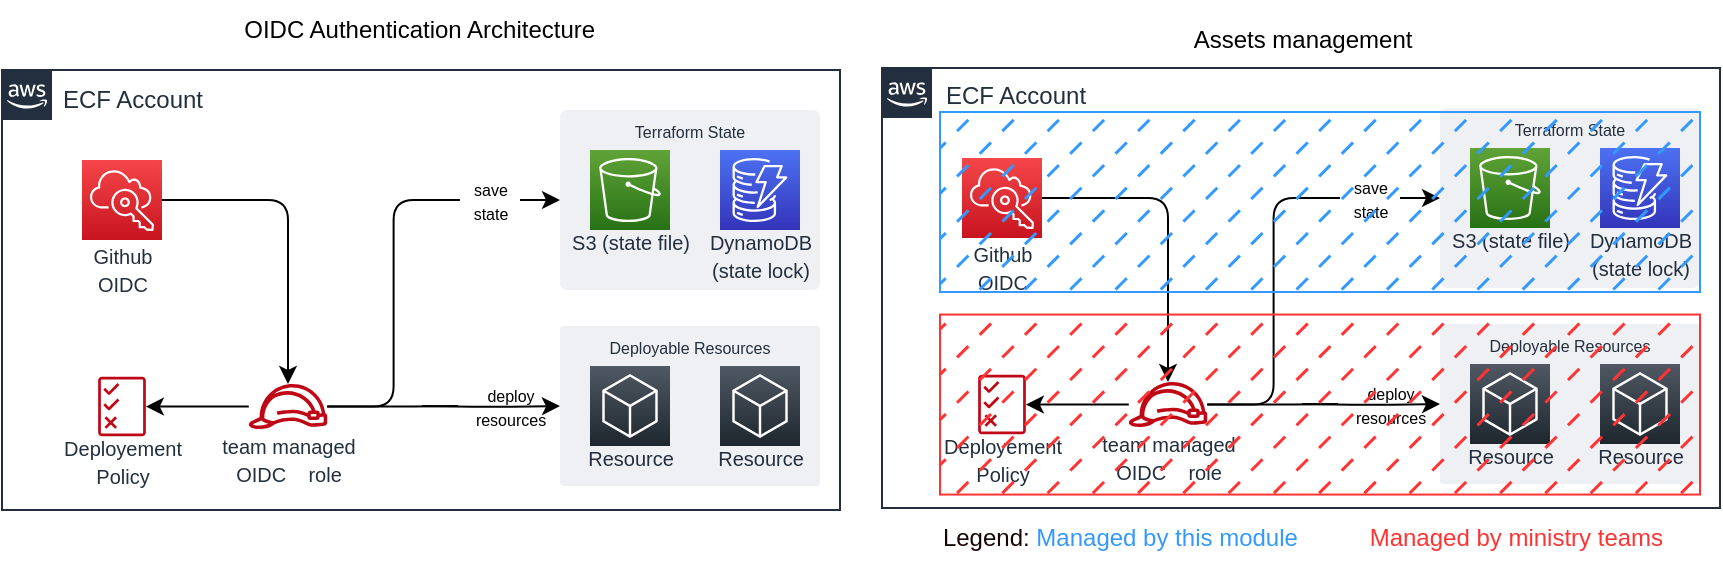 <mxfile version="20.4.0" type="device"><diagram id="qsbeYVtx3SdxwxdjMDCW" name="Page-1"><mxGraphModel dx="1348" dy="832" grid="1" gridSize="10" guides="1" tooltips="1" connect="1" arrows="1" fold="1" page="1" pageScale="1" pageWidth="827" pageHeight="1169" math="0" shadow="0"><root><mxCell id="0"/><mxCell id="1" parent="0"/><mxCell id="VwEJQ5QXsMSmzoeiw1QG-146" value="" style="points=[[0,0],[0.25,0],[0.5,0],[0.75,0],[1,0],[1,0.25],[1,0.5],[1,0.75],[1,1],[0.75,1],[0.5,1],[0.25,1],[0,1],[0,0.75],[0,0.5],[0,0.25]];outlineConnect=0;gradientColor=none;html=1;whiteSpace=wrap;fontSize=12;fontStyle=0;container=1;pointerEvents=0;collapsible=0;recursiveResize=0;shape=mxgraph.aws4.group;grIcon=mxgraph.aws4.group_aws_cloud_alt;strokeColor=#232F3E;fillColor=none;verticalAlign=top;align=left;spacingLeft=30;fontColor=#232F3E;dashed=0;rounded=1;fontFamily=Helvetica;" vertex="1" parent="1"><mxGeometry x="760" y="785" width="419" height="220" as="geometry"/></mxCell><mxCell id="VwEJQ5QXsMSmzoeiw1QG-147" value="&lt;font size=&quot;1&quot;&gt;Deployement&lt;br&gt;Policy&lt;br&gt;&lt;/font&gt;" style="sketch=0;outlineConnect=0;fontColor=#232F3E;gradientColor=none;fillColor=#BF0816;strokeColor=none;dashed=0;verticalLabelPosition=bottom;verticalAlign=top;align=center;html=1;fontSize=12;fontStyle=0;aspect=fixed;pointerEvents=1;shape=mxgraph.aws4.permissions;fontFamily=Helvetica;spacingTop=-8;" vertex="1" parent="VwEJQ5QXsMSmzoeiw1QG-146"><mxGeometry x="48.08" y="153.28" width="23.84" height="30" as="geometry"/></mxCell><mxCell id="VwEJQ5QXsMSmzoeiw1QG-164" value="" style="edgeStyle=orthogonalEdgeStyle;rounded=0;orthogonalLoop=1;jettySize=auto;html=1;" edge="1" parent="VwEJQ5QXsMSmzoeiw1QG-146" source="VwEJQ5QXsMSmzoeiw1QG-149" target="VwEJQ5QXsMSmzoeiw1QG-147"><mxGeometry relative="1" as="geometry"/></mxCell><mxCell id="VwEJQ5QXsMSmzoeiw1QG-149" value="&lt;font style=&quot;font-size: 10px;&quot;&gt;team managed&lt;br&gt;OIDC&amp;nbsp; &amp;nbsp; role&lt;/font&gt;" style="sketch=0;outlineConnect=0;fontColor=#232F3E;gradientColor=none;fillColor=#BF0816;strokeColor=none;dashed=0;verticalLabelPosition=bottom;verticalAlign=top;align=center;html=1;fontSize=12;fontStyle=0;aspect=fixed;pointerEvents=1;shape=mxgraph.aws4.role;spacingTop=-6;" vertex="1" parent="VwEJQ5QXsMSmzoeiw1QG-146"><mxGeometry x="123.0" y="157.0" width="40" height="22.56" as="geometry"/></mxCell><mxCell id="VwEJQ5QXsMSmzoeiw1QG-151" value="&lt;font style=&quot;font-size: 8px&quot;&gt;deploy&lt;br&gt;resources&lt;br&gt;&lt;/font&gt;" style="text;html=1;align=center;verticalAlign=middle;resizable=0;points=[];autosize=1;strokeColor=none;fillColor=none;fontSize=10;fontFamily=Helvetica;" vertex="1" parent="VwEJQ5QXsMSmzoeiw1QG-146"><mxGeometry x="229" y="153" width="50" height="30" as="geometry"/></mxCell><mxCell id="VwEJQ5QXsMSmzoeiw1QG-152" value="Terraform State" style="fillColor=#EFF0F3;strokeColor=none;dashed=0;verticalAlign=top;fontStyle=0;fontColor=#232F3D;fontFamily=Helvetica;fontSize=8;rounded=1;arcSize=4;" vertex="1" parent="VwEJQ5QXsMSmzoeiw1QG-146"><mxGeometry x="279" y="20" width="130" height="90" as="geometry"/></mxCell><mxCell id="VwEJQ5QXsMSmzoeiw1QG-153" value="&lt;font style=&quot;font-size: 10px;&quot;&gt;DynamoDB&lt;br&gt;(state lock)&lt;br&gt;&lt;/font&gt;" style="sketch=0;points=[[0,0,0],[0.25,0,0],[0.5,0,0],[0.75,0,0],[1,0,0],[0,1,0],[0.25,1,0],[0.5,1,0],[0.75,1,0],[1,1,0],[0,0.25,0],[0,0.5,0],[0,0.75,0],[1,0.25,0],[1,0.5,0],[1,0.75,0]];outlineConnect=0;fontColor=#232F3E;gradientColor=#4D72F3;gradientDirection=north;fillColor=#3334B9;strokeColor=#ffffff;dashed=0;verticalLabelPosition=bottom;verticalAlign=top;align=center;html=1;fontSize=12;fontStyle=0;aspect=fixed;shape=mxgraph.aws4.resourceIcon;resIcon=mxgraph.aws4.dynamodb;spacingTop=-8;" vertex="1" parent="VwEJQ5QXsMSmzoeiw1QG-146"><mxGeometry x="359" y="40" width="40" height="40" as="geometry"/></mxCell><mxCell id="VwEJQ5QXsMSmzoeiw1QG-154" value="&lt;font style=&quot;font-size: 10px;&quot;&gt;S3 (state file)&lt;/font&gt;" style="sketch=0;points=[[0,0,0],[0.25,0,0],[0.5,0,0],[0.75,0,0],[1,0,0],[0,1,0],[0.25,1,0],[0.5,1,0],[0.75,1,0],[1,1,0],[0,0.25,0],[0,0.5,0],[0,0.75,0],[1,0.25,0],[1,0.5,0],[1,0.75,0]];outlineConnect=0;fontColor=#232F3E;gradientColor=#60A337;gradientDirection=north;fillColor=#277116;strokeColor=#ffffff;dashed=0;verticalLabelPosition=bottom;verticalAlign=top;align=center;html=1;fontSize=12;fontStyle=0;aspect=fixed;shape=mxgraph.aws4.resourceIcon;resIcon=mxgraph.aws4.s3;fontFamily=Helvetica;spacingTop=-8;" vertex="1" parent="VwEJQ5QXsMSmzoeiw1QG-146"><mxGeometry x="294" y="40" width="40" height="40" as="geometry"/></mxCell><mxCell id="VwEJQ5QXsMSmzoeiw1QG-155" style="edgeStyle=orthogonalEdgeStyle;rounded=1;orthogonalLoop=1;jettySize=auto;html=1;entryX=0;entryY=0.5;entryDx=0;entryDy=0;fontFamily=Helvetica;fontSize=10;startArrow=none;" edge="1" parent="VwEJQ5QXsMSmzoeiw1QG-146" source="VwEJQ5QXsMSmzoeiw1QG-150" target="VwEJQ5QXsMSmzoeiw1QG-152"><mxGeometry relative="1" as="geometry"/></mxCell><mxCell id="VwEJQ5QXsMSmzoeiw1QG-156" value="Deployable Resources" style="fillColor=#EFF0F3;strokeColor=none;dashed=0;verticalAlign=top;fontStyle=0;fontColor=#232F3D;fontFamily=Helvetica;fontSize=8;rounded=1;arcSize=2;" vertex="1" parent="VwEJQ5QXsMSmzoeiw1QG-146"><mxGeometry x="279" y="128" width="130" height="80" as="geometry"/></mxCell><mxCell id="VwEJQ5QXsMSmzoeiw1QG-157" value="&lt;font style=&quot;font-size: 10px;&quot;&gt;Resource&lt;/font&gt;" style="sketch=0;points=[[0,0,0],[0.25,0,0],[0.5,0,0],[0.75,0,0],[1,0,0],[0,1,0],[0.25,1,0],[0.5,1,0],[0.75,1,0],[1,1,0],[0,0.25,0],[0,0.5,0],[0,0.75,0],[1,0.25,0],[1,0.5,0],[1,0.75,0]];gradientDirection=north;outlineConnect=0;fontColor=#232F3E;gradientColor=#505863;fillColor=#1E262E;strokeColor=#ffffff;dashed=0;verticalLabelPosition=bottom;verticalAlign=top;align=center;html=1;fontSize=12;fontStyle=0;aspect=fixed;shape=mxgraph.aws4.resourceIcon;resIcon=mxgraph.aws4.general;fontFamily=Helvetica;spacingTop=-8;" vertex="1" parent="VwEJQ5QXsMSmzoeiw1QG-146"><mxGeometry x="294" y="148" width="40" height="40" as="geometry"/></mxCell><mxCell id="VwEJQ5QXsMSmzoeiw1QG-158" value="&lt;font style=&quot;font-size: 10px;&quot;&gt;Resource&lt;/font&gt;" style="sketch=0;points=[[0,0,0],[0.25,0,0],[0.5,0,0],[0.75,0,0],[1,0,0],[0,1,0],[0.25,1,0],[0.5,1,0],[0.75,1,0],[1,1,0],[0,0.25,0],[0,0.5,0],[0,0.75,0],[1,0.25,0],[1,0.5,0],[1,0.75,0]];gradientDirection=north;outlineConnect=0;fontColor=#232F3E;gradientColor=#505863;fillColor=#1E262E;strokeColor=#ffffff;dashed=0;verticalLabelPosition=bottom;verticalAlign=top;align=center;html=1;fontSize=12;fontStyle=0;aspect=fixed;shape=mxgraph.aws4.resourceIcon;resIcon=mxgraph.aws4.general;fontFamily=Helvetica;spacingTop=-8;" vertex="1" parent="VwEJQ5QXsMSmzoeiw1QG-146"><mxGeometry x="359" y="148" width="40" height="40" as="geometry"/></mxCell><mxCell id="VwEJQ5QXsMSmzoeiw1QG-159" style="edgeStyle=orthogonalEdgeStyle;rounded=1;orthogonalLoop=1;jettySize=auto;html=1;entryX=0;entryY=0.5;entryDx=0;entryDy=0;fontFamily=Helvetica;fontSize=10;startArrow=none;" edge="1" parent="VwEJQ5QXsMSmzoeiw1QG-146" target="VwEJQ5QXsMSmzoeiw1QG-156"><mxGeometry relative="1" as="geometry"><mxPoint x="210" y="168" as="sourcePoint"/></mxGeometry></mxCell><mxCell id="VwEJQ5QXsMSmzoeiw1QG-160" value="" style="edgeStyle=orthogonalEdgeStyle;rounded=1;orthogonalLoop=1;jettySize=auto;html=1;entryX=-0.02;entryY=0.5;entryDx=0;entryDy=0;fontFamily=Helvetica;fontSize=10;endArrow=none;entryPerimeter=0;" edge="1" parent="VwEJQ5QXsMSmzoeiw1QG-146" source="VwEJQ5QXsMSmzoeiw1QG-149" target="VwEJQ5QXsMSmzoeiw1QG-151"><mxGeometry relative="1" as="geometry"><mxPoint x="582.513" y="-495" as="sourcePoint"/><mxPoint x="194.407" y="168" as="targetPoint"/></mxGeometry></mxCell><mxCell id="VwEJQ5QXsMSmzoeiw1QG-162" value="&lt;span style=&quot;font-size: 10px;&quot;&gt;Github&lt;br&gt;OIDC&lt;br&gt;&lt;/span&gt;" style="sketch=0;points=[[0,0,0],[0.25,0,0],[0.5,0,0],[0.75,0,0],[1,0,0],[0,1,0],[0.25,1,0],[0.5,1,0],[0.75,1,0],[1,1,0],[0,0.25,0],[0,0.5,0],[0,0.75,0],[1,0.25,0],[1,0.5,0],[1,0.75,0]];outlineConnect=0;fontColor=#232F3E;gradientColor=#F54749;gradientDirection=north;fillColor=#C7131F;strokeColor=#ffffff;dashed=0;verticalLabelPosition=bottom;verticalAlign=top;align=center;html=1;fontSize=12;fontStyle=0;aspect=fixed;shape=mxgraph.aws4.resourceIcon;resIcon=mxgraph.aws4.single_sign_on;spacingTop=-6;" vertex="1" parent="VwEJQ5QXsMSmzoeiw1QG-146"><mxGeometry x="40" y="45" width="40" height="40" as="geometry"/></mxCell><mxCell id="VwEJQ5QXsMSmzoeiw1QG-161" style="edgeStyle=orthogonalEdgeStyle;rounded=1;orthogonalLoop=1;jettySize=auto;html=1;fontFamily=Helvetica;fontSize=10;" edge="1" parent="VwEJQ5QXsMSmzoeiw1QG-146" source="VwEJQ5QXsMSmzoeiw1QG-162" target="VwEJQ5QXsMSmzoeiw1QG-149"><mxGeometry relative="1" as="geometry"/></mxCell><mxCell id="VwEJQ5QXsMSmzoeiw1QG-150" value="&lt;font style=&quot;font-size: 8px;&quot;&gt;save&lt;br&gt;state&lt;br&gt;&lt;/font&gt;" style="text;html=1;align=center;verticalAlign=middle;resizable=0;points=[];autosize=1;strokeColor=none;fillColor=none;fontSize=10;fontFamily=Helvetica;" vertex="1" parent="VwEJQ5QXsMSmzoeiw1QG-146"><mxGeometry x="229" y="50" width="30" height="30" as="geometry"/></mxCell><mxCell id="VwEJQ5QXsMSmzoeiw1QG-165" value="" style="edgeStyle=orthogonalEdgeStyle;rounded=1;orthogonalLoop=1;jettySize=auto;html=1;entryX=0;entryY=0.5;entryDx=0;entryDy=0;fontFamily=Helvetica;fontSize=10;endArrow=none;" edge="1" parent="VwEJQ5QXsMSmzoeiw1QG-146" source="VwEJQ5QXsMSmzoeiw1QG-149" target="VwEJQ5QXsMSmzoeiw1QG-150"><mxGeometry relative="1" as="geometry"><mxPoint x="1802.593" y="1118.3" as="sourcePoint"/><mxPoint x="1919" y="1015" as="targetPoint"/></mxGeometry></mxCell><mxCell id="VwEJQ5QXsMSmzoeiw1QG-190" value="&lt;span style=&quot;color: rgb(35, 47, 62); text-align: left;&quot;&gt;ECF Account&lt;/span&gt;" style="text;html=1;align=center;verticalAlign=middle;resizable=0;points=[];autosize=1;strokeColor=none;fillColor=none;fontColor=#190505;" vertex="1" parent="VwEJQ5QXsMSmzoeiw1QG-146"><mxGeometry x="20.0" width="90" height="30" as="geometry"/></mxCell><mxCell id="VwEJQ5QXsMSmzoeiw1QG-166" value="ECF Account" style="points=[[0,0],[0.25,0],[0.5,0],[0.75,0],[1,0],[1,0.25],[1,0.5],[1,0.75],[1,1],[0.75,1],[0.5,1],[0.25,1],[0,1],[0,0.75],[0,0.5],[0,0.25]];outlineConnect=0;gradientColor=none;html=1;whiteSpace=wrap;fontSize=12;fontStyle=0;container=1;pointerEvents=0;collapsible=0;recursiveResize=0;shape=mxgraph.aws4.group;grIcon=mxgraph.aws4.group_aws_cloud_alt;strokeColor=#232F3E;fillColor=none;verticalAlign=top;align=left;spacingLeft=30;fontColor=#232F3E;dashed=0;rounded=1;fontFamily=Helvetica;" vertex="1" parent="1"><mxGeometry x="1200" y="784" width="419" height="220" as="geometry"/></mxCell><mxCell id="VwEJQ5QXsMSmzoeiw1QG-167" value="&lt;font size=&quot;1&quot;&gt;Deployement&lt;br&gt;Policy&lt;br&gt;&lt;/font&gt;" style="sketch=0;outlineConnect=0;fontColor=#232F3E;gradientColor=none;fillColor=#BF0816;strokeColor=none;dashed=0;verticalLabelPosition=bottom;verticalAlign=top;align=center;html=1;fontSize=12;fontStyle=0;aspect=fixed;pointerEvents=1;shape=mxgraph.aws4.permissions;fontFamily=Helvetica;spacingTop=-8;" vertex="1" parent="VwEJQ5QXsMSmzoeiw1QG-166"><mxGeometry x="48.08" y="153.28" width="23.84" height="30" as="geometry"/></mxCell><mxCell id="VwEJQ5QXsMSmzoeiw1QG-168" value="" style="edgeStyle=orthogonalEdgeStyle;rounded=0;orthogonalLoop=1;jettySize=auto;html=1;" edge="1" parent="VwEJQ5QXsMSmzoeiw1QG-166" source="VwEJQ5QXsMSmzoeiw1QG-169" target="VwEJQ5QXsMSmzoeiw1QG-167"><mxGeometry relative="1" as="geometry"/></mxCell><mxCell id="VwEJQ5QXsMSmzoeiw1QG-169" value="&lt;font style=&quot;font-size: 10px;&quot;&gt;team managed&lt;br&gt;OIDC&amp;nbsp; &amp;nbsp; role&lt;/font&gt;" style="sketch=0;outlineConnect=0;fontColor=#232F3E;gradientColor=none;fillColor=#BF0816;strokeColor=none;dashed=0;verticalLabelPosition=bottom;verticalAlign=top;align=center;html=1;fontSize=12;fontStyle=0;aspect=fixed;pointerEvents=1;shape=mxgraph.aws4.role;spacingTop=-6;" vertex="1" parent="VwEJQ5QXsMSmzoeiw1QG-166"><mxGeometry x="123.0" y="157.0" width="40" height="22.56" as="geometry"/></mxCell><mxCell id="VwEJQ5QXsMSmzoeiw1QG-170" value="&lt;font style=&quot;font-size: 8px&quot;&gt;deploy&lt;br&gt;resources&lt;br&gt;&lt;/font&gt;" style="text;html=1;align=center;verticalAlign=middle;resizable=0;points=[];autosize=1;strokeColor=none;fillColor=none;fontSize=10;fontFamily=Helvetica;" vertex="1" parent="VwEJQ5QXsMSmzoeiw1QG-166"><mxGeometry x="229" y="153" width="50" height="30" as="geometry"/></mxCell><mxCell id="VwEJQ5QXsMSmzoeiw1QG-171" value="Terraform State" style="fillColor=#EFF0F3;strokeColor=none;dashed=0;verticalAlign=top;fontStyle=0;fontColor=#232F3D;fontFamily=Helvetica;fontSize=8;rounded=1;arcSize=4;" vertex="1" parent="VwEJQ5QXsMSmzoeiw1QG-166"><mxGeometry x="279" y="20" width="130" height="90" as="geometry"/></mxCell><mxCell id="VwEJQ5QXsMSmzoeiw1QG-172" value="&lt;font style=&quot;font-size: 10px;&quot;&gt;DynamoDB&lt;br&gt;(state lock)&lt;br&gt;&lt;/font&gt;" style="sketch=0;points=[[0,0,0],[0.25,0,0],[0.5,0,0],[0.75,0,0],[1,0,0],[0,1,0],[0.25,1,0],[0.5,1,0],[0.75,1,0],[1,1,0],[0,0.25,0],[0,0.5,0],[0,0.75,0],[1,0.25,0],[1,0.5,0],[1,0.75,0]];outlineConnect=0;fontColor=#232F3E;gradientColor=#4D72F3;gradientDirection=north;fillColor=#3334B9;strokeColor=#ffffff;dashed=0;verticalLabelPosition=bottom;verticalAlign=top;align=center;html=1;fontSize=12;fontStyle=0;aspect=fixed;shape=mxgraph.aws4.resourceIcon;resIcon=mxgraph.aws4.dynamodb;spacingTop=-8;" vertex="1" parent="VwEJQ5QXsMSmzoeiw1QG-166"><mxGeometry x="359" y="40" width="40" height="40" as="geometry"/></mxCell><mxCell id="VwEJQ5QXsMSmzoeiw1QG-173" value="&lt;font style=&quot;font-size: 10px;&quot;&gt;S3 (state file)&lt;/font&gt;" style="sketch=0;points=[[0,0,0],[0.25,0,0],[0.5,0,0],[0.75,0,0],[1,0,0],[0,1,0],[0.25,1,0],[0.5,1,0],[0.75,1,0],[1,1,0],[0,0.25,0],[0,0.5,0],[0,0.75,0],[1,0.25,0],[1,0.5,0],[1,0.75,0]];outlineConnect=0;fontColor=#232F3E;gradientColor=#60A337;gradientDirection=north;fillColor=#277116;strokeColor=#ffffff;dashed=0;verticalLabelPosition=bottom;verticalAlign=top;align=center;html=1;fontSize=12;fontStyle=0;aspect=fixed;shape=mxgraph.aws4.resourceIcon;resIcon=mxgraph.aws4.s3;fontFamily=Helvetica;spacingTop=-8;" vertex="1" parent="VwEJQ5QXsMSmzoeiw1QG-166"><mxGeometry x="294" y="40" width="40" height="40" as="geometry"/></mxCell><mxCell id="VwEJQ5QXsMSmzoeiw1QG-174" style="edgeStyle=orthogonalEdgeStyle;rounded=1;orthogonalLoop=1;jettySize=auto;html=1;entryX=0;entryY=0.5;entryDx=0;entryDy=0;fontFamily=Helvetica;fontSize=10;startArrow=none;" edge="1" parent="VwEJQ5QXsMSmzoeiw1QG-166" source="VwEJQ5QXsMSmzoeiw1QG-182" target="VwEJQ5QXsMSmzoeiw1QG-171"><mxGeometry relative="1" as="geometry"/></mxCell><mxCell id="VwEJQ5QXsMSmzoeiw1QG-175" value="Deployable Resources" style="fillColor=#EFF0F3;strokeColor=none;dashed=0;verticalAlign=top;fontStyle=0;fontColor=#232F3D;fontFamily=Helvetica;fontSize=8;rounded=1;arcSize=2;" vertex="1" parent="VwEJQ5QXsMSmzoeiw1QG-166"><mxGeometry x="279" y="128" width="130" height="80" as="geometry"/></mxCell><mxCell id="VwEJQ5QXsMSmzoeiw1QG-176" value="&lt;font style=&quot;font-size: 10px;&quot;&gt;Resource&lt;/font&gt;" style="sketch=0;points=[[0,0,0],[0.25,0,0],[0.5,0,0],[0.75,0,0],[1,0,0],[0,1,0],[0.25,1,0],[0.5,1,0],[0.75,1,0],[1,1,0],[0,0.25,0],[0,0.5,0],[0,0.75,0],[1,0.25,0],[1,0.5,0],[1,0.75,0]];gradientDirection=north;outlineConnect=0;fontColor=#232F3E;gradientColor=#505863;fillColor=#1E262E;strokeColor=#ffffff;dashed=0;verticalLabelPosition=bottom;verticalAlign=top;align=center;html=1;fontSize=12;fontStyle=0;aspect=fixed;shape=mxgraph.aws4.resourceIcon;resIcon=mxgraph.aws4.general;fontFamily=Helvetica;spacingTop=-8;" vertex="1" parent="VwEJQ5QXsMSmzoeiw1QG-166"><mxGeometry x="294" y="148" width="40" height="40" as="geometry"/></mxCell><mxCell id="VwEJQ5QXsMSmzoeiw1QG-177" value="&lt;font style=&quot;font-size: 10px;&quot;&gt;Resource&lt;/font&gt;" style="sketch=0;points=[[0,0,0],[0.25,0,0],[0.5,0,0],[0.75,0,0],[1,0,0],[0,1,0],[0.25,1,0],[0.5,1,0],[0.75,1,0],[1,1,0],[0,0.25,0],[0,0.5,0],[0,0.75,0],[1,0.25,0],[1,0.5,0],[1,0.75,0]];gradientDirection=north;outlineConnect=0;fontColor=#232F3E;gradientColor=#505863;fillColor=#1E262E;strokeColor=#ffffff;dashed=0;verticalLabelPosition=bottom;verticalAlign=top;align=center;html=1;fontSize=12;fontStyle=0;aspect=fixed;shape=mxgraph.aws4.resourceIcon;resIcon=mxgraph.aws4.general;fontFamily=Helvetica;spacingTop=-8;" vertex="1" parent="VwEJQ5QXsMSmzoeiw1QG-166"><mxGeometry x="359" y="148" width="40" height="40" as="geometry"/></mxCell><mxCell id="VwEJQ5QXsMSmzoeiw1QG-178" style="edgeStyle=orthogonalEdgeStyle;rounded=1;orthogonalLoop=1;jettySize=auto;html=1;entryX=0;entryY=0.5;entryDx=0;entryDy=0;fontFamily=Helvetica;fontSize=10;startArrow=none;" edge="1" parent="VwEJQ5QXsMSmzoeiw1QG-166" target="VwEJQ5QXsMSmzoeiw1QG-175"><mxGeometry relative="1" as="geometry"><mxPoint x="210" y="168" as="sourcePoint"/></mxGeometry></mxCell><mxCell id="VwEJQ5QXsMSmzoeiw1QG-179" value="" style="edgeStyle=orthogonalEdgeStyle;rounded=1;orthogonalLoop=1;jettySize=auto;html=1;entryX=-0.02;entryY=0.5;entryDx=0;entryDy=0;fontFamily=Helvetica;fontSize=10;endArrow=none;entryPerimeter=0;" edge="1" parent="VwEJQ5QXsMSmzoeiw1QG-166" source="VwEJQ5QXsMSmzoeiw1QG-169" target="VwEJQ5QXsMSmzoeiw1QG-170"><mxGeometry relative="1" as="geometry"><mxPoint x="582.513" y="-495" as="sourcePoint"/><mxPoint x="194.407" y="168" as="targetPoint"/></mxGeometry></mxCell><mxCell id="VwEJQ5QXsMSmzoeiw1QG-180" value="&lt;span style=&quot;font-size: 10px;&quot;&gt;Github&lt;br&gt;OIDC&lt;br&gt;&lt;/span&gt;" style="sketch=0;points=[[0,0,0],[0.25,0,0],[0.5,0,0],[0.75,0,0],[1,0,0],[0,1,0],[0.25,1,0],[0.5,1,0],[0.75,1,0],[1,1,0],[0,0.25,0],[0,0.5,0],[0,0.75,0],[1,0.25,0],[1,0.5,0],[1,0.75,0]];outlineConnect=0;fontColor=#232F3E;gradientColor=#F54749;gradientDirection=north;fillColor=#C7131F;strokeColor=#ffffff;dashed=0;verticalLabelPosition=bottom;verticalAlign=top;align=center;html=1;fontSize=12;fontStyle=0;aspect=fixed;shape=mxgraph.aws4.resourceIcon;resIcon=mxgraph.aws4.single_sign_on;spacingTop=-6;" vertex="1" parent="VwEJQ5QXsMSmzoeiw1QG-166"><mxGeometry x="40" y="45" width="40" height="40" as="geometry"/></mxCell><mxCell id="VwEJQ5QXsMSmzoeiw1QG-181" style="edgeStyle=orthogonalEdgeStyle;rounded=1;orthogonalLoop=1;jettySize=auto;html=1;fontFamily=Helvetica;fontSize=10;" edge="1" parent="VwEJQ5QXsMSmzoeiw1QG-166" source="VwEJQ5QXsMSmzoeiw1QG-180" target="VwEJQ5QXsMSmzoeiw1QG-169"><mxGeometry relative="1" as="geometry"/></mxCell><mxCell id="VwEJQ5QXsMSmzoeiw1QG-182" value="&lt;font style=&quot;font-size: 8px;&quot;&gt;save&lt;br&gt;state&lt;br&gt;&lt;/font&gt;" style="text;html=1;align=center;verticalAlign=middle;resizable=0;points=[];autosize=1;strokeColor=none;fillColor=none;fontSize=10;fontFamily=Helvetica;" vertex="1" parent="VwEJQ5QXsMSmzoeiw1QG-166"><mxGeometry x="229" y="50" width="30" height="30" as="geometry"/></mxCell><mxCell id="VwEJQ5QXsMSmzoeiw1QG-183" value="" style="edgeStyle=orthogonalEdgeStyle;rounded=1;orthogonalLoop=1;jettySize=auto;html=1;entryX=0;entryY=0.5;entryDx=0;entryDy=0;fontFamily=Helvetica;fontSize=10;endArrow=none;" edge="1" parent="VwEJQ5QXsMSmzoeiw1QG-166" source="VwEJQ5QXsMSmzoeiw1QG-169" target="VwEJQ5QXsMSmzoeiw1QG-182"><mxGeometry relative="1" as="geometry"><mxPoint x="1802.593" y="1118.3" as="sourcePoint"/><mxPoint x="1919" y="1015" as="targetPoint"/></mxGeometry></mxCell><mxCell id="VwEJQ5QXsMSmzoeiw1QG-187" value="" style="rounded=0;whiteSpace=wrap;html=1;shadow=0;glass=0;sketch=0;fillStyle=dashed;strokeColor=#3399FF;fillColor=#3399FF;" vertex="1" parent="VwEJQ5QXsMSmzoeiw1QG-166"><mxGeometry x="29" y="22" width="380" height="90" as="geometry"/></mxCell><mxCell id="VwEJQ5QXsMSmzoeiw1QG-184" value="" style="rounded=0;whiteSpace=wrap;html=1;shadow=0;glass=0;sketch=0;fillStyle=dashed;fillColor=#FF3333;strokeColor=#FF3333;" vertex="1" parent="VwEJQ5QXsMSmzoeiw1QG-166"><mxGeometry x="29" y="123.28" width="380" height="90" as="geometry"/></mxCell><mxCell id="VwEJQ5QXsMSmzoeiw1QG-185" value="OIDC Authentication Architecture&amp;nbsp;" style="text;html=1;align=center;verticalAlign=middle;resizable=0;points=[];autosize=1;strokeColor=none;fillColor=none;" vertex="1" parent="1"><mxGeometry x="869.5" y="750" width="200" height="30" as="geometry"/></mxCell><mxCell id="VwEJQ5QXsMSmzoeiw1QG-186" value="Assets management" style="text;html=1;align=center;verticalAlign=middle;resizable=0;points=[];autosize=1;strokeColor=none;fillColor=none;" vertex="1" parent="1"><mxGeometry x="1344.5" y="755" width="130" height="30" as="geometry"/></mxCell><mxCell id="VwEJQ5QXsMSmzoeiw1QG-189" value="&lt;font color=&quot;#190505&quot;&gt;Legend:&lt;/font&gt;&lt;font color=&quot;#3399ff&quot;&gt; Managed&amp;nbsp;by this module&amp;nbsp;&lt;/font&gt;&lt;span style=&quot;color: rgb(51, 153, 255); white-space: pre;&quot;&gt;&#9;&lt;/span&gt;&lt;span style=&quot;color: rgb(51, 153, 255); white-space: pre;&quot;&gt;&#9;&lt;/span&gt;&lt;font color=&quot;#ff3333&quot;&gt;Managed&amp;nbsp;by ministry teams&lt;/font&gt;" style="text;html=1;align=center;verticalAlign=middle;resizable=0;points=[];autosize=1;strokeColor=none;fillColor=none;" vertex="1" parent="1"><mxGeometry x="1219.5" y="1004" width="380" height="30" as="geometry"/></mxCell></root></mxGraphModel></diagram></mxfile>